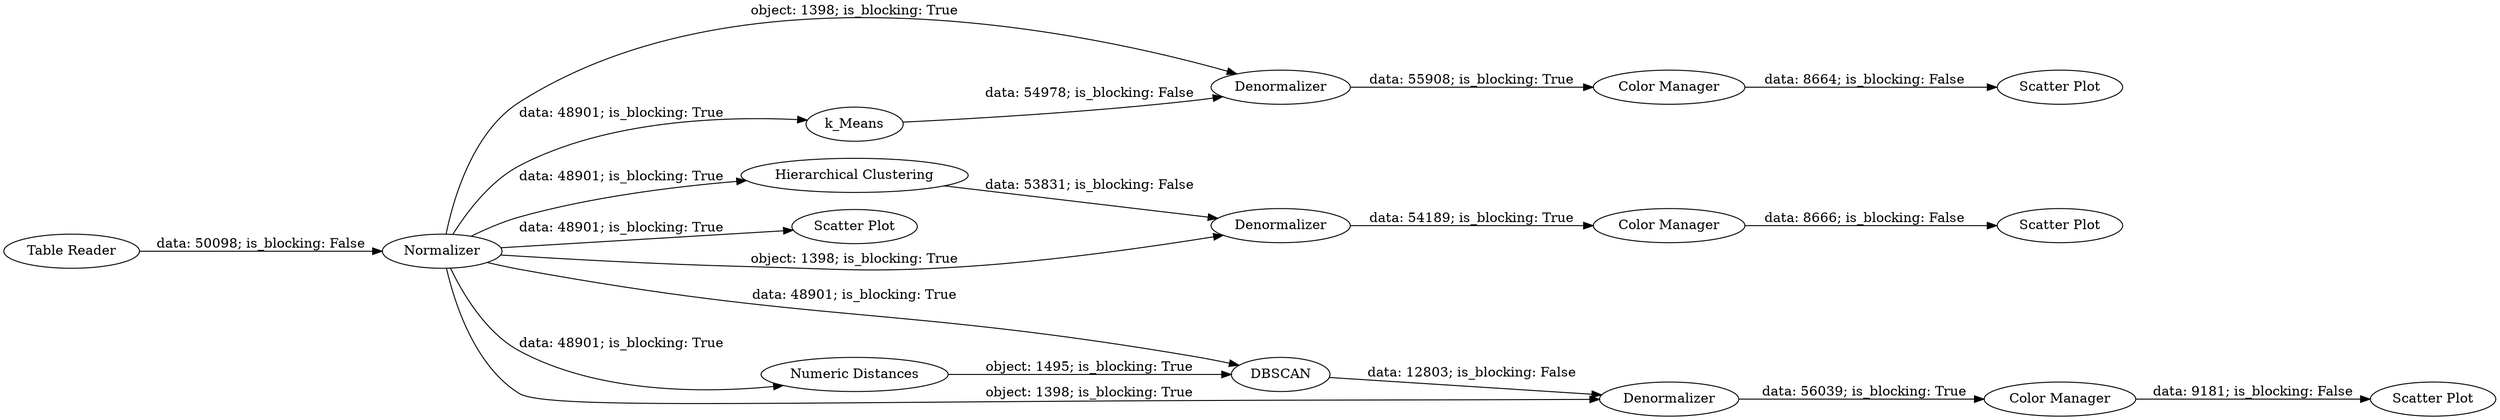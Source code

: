 digraph {
	"2942428410139869560_140" [label=Normalizer]
	"2942428410139869560_1" [label="Table Reader"]
	"2942428410139869560_146" [label="Color Manager"]
	"2942428410139869560_150" [label="Color Manager"]
	"2942428410139869560_147" [label="Scatter Plot"]
	"2942428410139869560_135" [label=k_Means]
	"2942428410139869560_144" [label="Hierarchical Clustering"]
	"2942428410139869560_152" [label="Numeric Distances"]
	"2942428410139869560_151" [label="Scatter Plot"]
	"2942428410139869560_154" [label="Scatter Plot"]
	"2942428410139869560_141" [label=Denormalizer]
	"2942428410139869560_143" [label="Scatter Plot"]
	"2942428410139869560_149" [label=Denormalizer]
	"2942428410139869560_148" [label=DBSCAN]
	"2942428410139869560_142" [label="Color Manager"]
	"2942428410139869560_145" [label=Denormalizer]
	"2942428410139869560_144" -> "2942428410139869560_145" [label="data: 53831; is_blocking: False"]
	"2942428410139869560_140" -> "2942428410139869560_148" [label="data: 48901; is_blocking: True"]
	"2942428410139869560_140" -> "2942428410139869560_135" [label="data: 48901; is_blocking: True"]
	"2942428410139869560_1" -> "2942428410139869560_140" [label="data: 50098; is_blocking: False"]
	"2942428410139869560_148" -> "2942428410139869560_149" [label="data: 12803; is_blocking: False"]
	"2942428410139869560_141" -> "2942428410139869560_142" [label="data: 55908; is_blocking: True"]
	"2942428410139869560_149" -> "2942428410139869560_150" [label="data: 56039; is_blocking: True"]
	"2942428410139869560_152" -> "2942428410139869560_148" [label="object: 1495; is_blocking: True"]
	"2942428410139869560_142" -> "2942428410139869560_143" [label="data: 8664; is_blocking: False"]
	"2942428410139869560_146" -> "2942428410139869560_147" [label="data: 8666; is_blocking: False"]
	"2942428410139869560_140" -> "2942428410139869560_149" [label="object: 1398; is_blocking: True"]
	"2942428410139869560_145" -> "2942428410139869560_146" [label="data: 54189; is_blocking: True"]
	"2942428410139869560_140" -> "2942428410139869560_154" [label="data: 48901; is_blocking: True"]
	"2942428410139869560_140" -> "2942428410139869560_152" [label="data: 48901; is_blocking: True"]
	"2942428410139869560_150" -> "2942428410139869560_151" [label="data: 9181; is_blocking: False"]
	"2942428410139869560_140" -> "2942428410139869560_141" [label="object: 1398; is_blocking: True"]
	"2942428410139869560_140" -> "2942428410139869560_145" [label="object: 1398; is_blocking: True"]
	"2942428410139869560_135" -> "2942428410139869560_141" [label="data: 54978; is_blocking: False"]
	"2942428410139869560_140" -> "2942428410139869560_144" [label="data: 48901; is_blocking: True"]
	rankdir=LR
}
